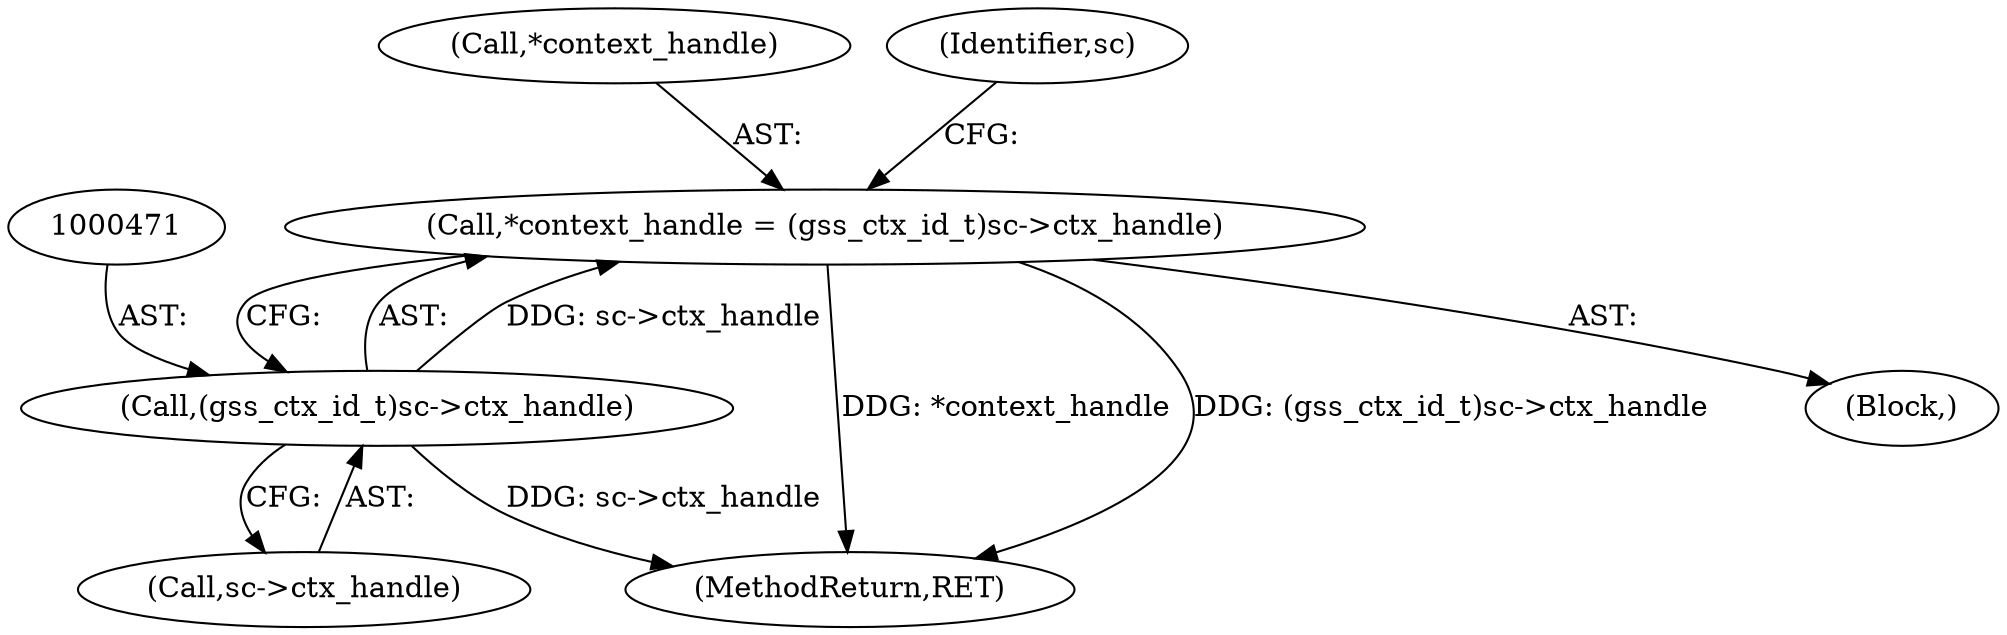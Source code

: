 digraph "0_krb5_b51b33f2bc5d1497ddf5bd107f791c101695000d_3@pointer" {
"1000467" [label="(Call,*context_handle = (gss_ctx_id_t)sc->ctx_handle)"];
"1000470" [label="(Call,(gss_ctx_id_t)sc->ctx_handle)"];
"1000468" [label="(Call,*context_handle)"];
"1000566" [label="(MethodReturn,RET)"];
"1000472" [label="(Call,sc->ctx_handle)"];
"1000470" [label="(Call,(gss_ctx_id_t)sc->ctx_handle)"];
"1000466" [label="(Block,)"];
"1000467" [label="(Call,*context_handle = (gss_ctx_id_t)sc->ctx_handle)"];
"1000479" [label="(Identifier,sc)"];
"1000467" -> "1000466"  [label="AST: "];
"1000467" -> "1000470"  [label="CFG: "];
"1000468" -> "1000467"  [label="AST: "];
"1000470" -> "1000467"  [label="AST: "];
"1000479" -> "1000467"  [label="CFG: "];
"1000467" -> "1000566"  [label="DDG: *context_handle"];
"1000467" -> "1000566"  [label="DDG: (gss_ctx_id_t)sc->ctx_handle"];
"1000470" -> "1000467"  [label="DDG: sc->ctx_handle"];
"1000470" -> "1000472"  [label="CFG: "];
"1000471" -> "1000470"  [label="AST: "];
"1000472" -> "1000470"  [label="AST: "];
"1000470" -> "1000566"  [label="DDG: sc->ctx_handle"];
}
